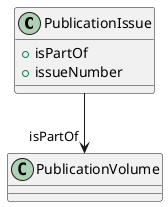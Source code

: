 @startuml
class PublicationIssue {
+isPartOf
+issueNumber

}
PublicationIssue -d-> "isPartOf" PublicationVolume

@enduml